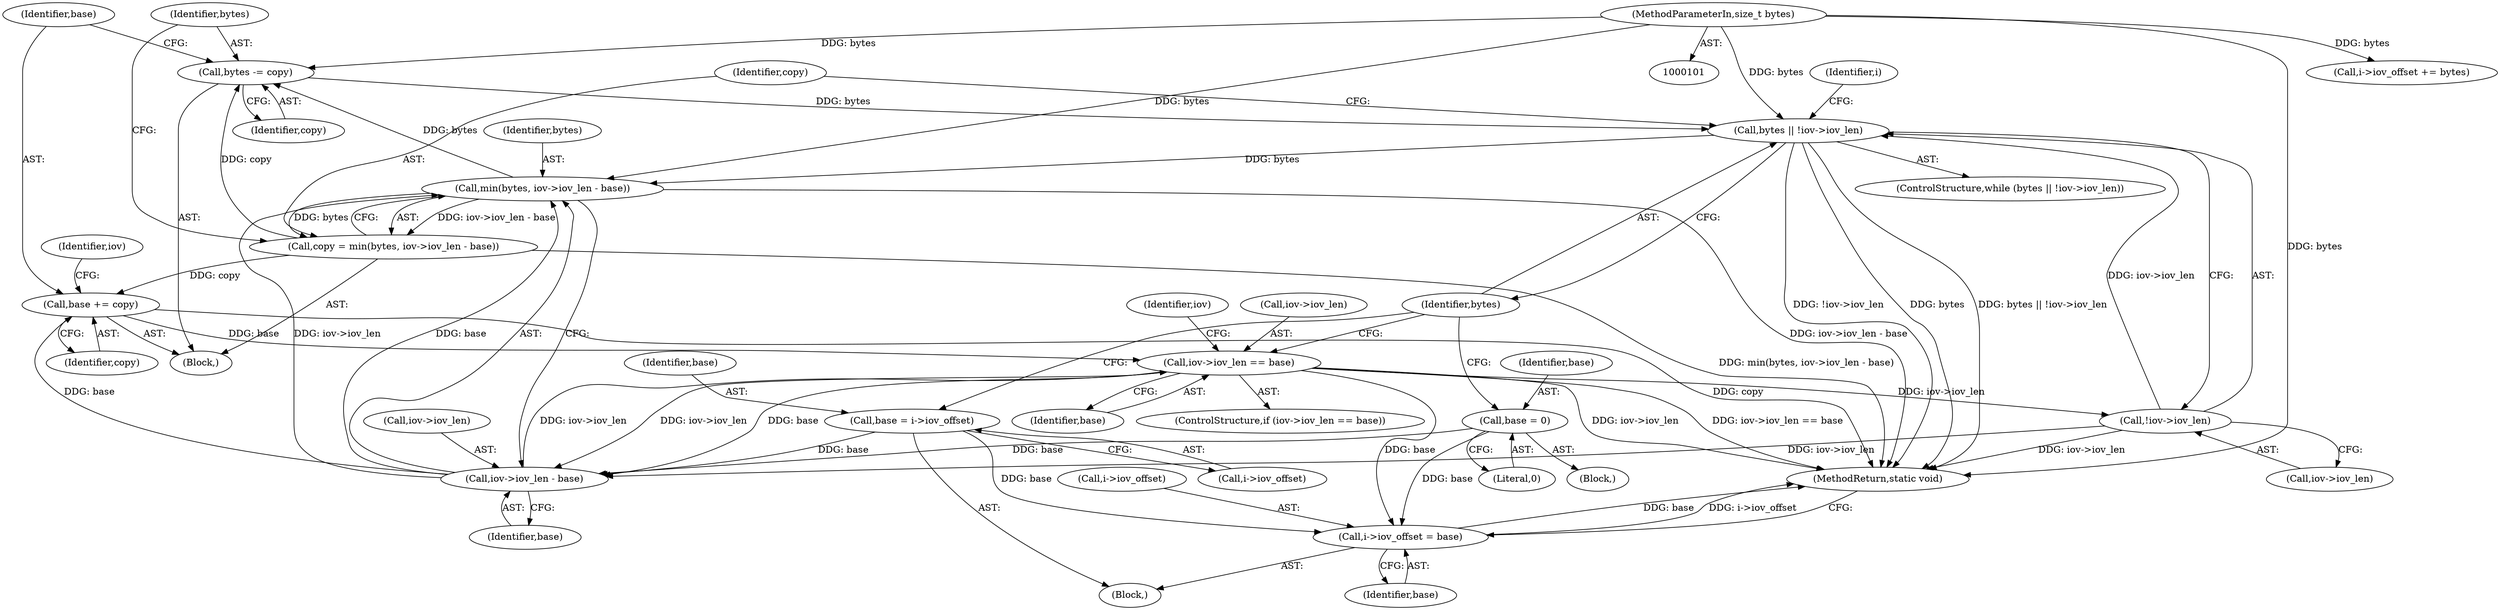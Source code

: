 digraph "0_linux_124d3b7041f9a0ca7c43a6293e1cae4576c32fd5@API" {
"1000150" [label="(Call,bytes -= copy)"];
"1000141" [label="(Call,copy = min(bytes, iov->iov_len - base))"];
"1000143" [label="(Call,min(bytes, iov->iov_len - base))"];
"1000133" [label="(Call,bytes || !iov->iov_len)"];
"1000150" [label="(Call,bytes -= copy)"];
"1000103" [label="(MethodParameterIn,size_t bytes)"];
"1000135" [label="(Call,!iov->iov_len)"];
"1000157" [label="(Call,iov->iov_len == base)"];
"1000145" [label="(Call,iov->iov_len - base)"];
"1000165" [label="(Call,base = 0)"];
"1000127" [label="(Call,base = i->iov_offset)"];
"1000153" [label="(Call,base += copy)"];
"1000173" [label="(Call,i->iov_offset = base)"];
"1000154" [label="(Identifier,base)"];
"1000128" [label="(Identifier,base)"];
"1000135" [label="(Call,!iov->iov_len)"];
"1000142" [label="(Identifier,copy)"];
"1000119" [label="(Block,)"];
"1000149" [label="(Identifier,base)"];
"1000155" [label="(Identifier,copy)"];
"1000139" [label="(Block,)"];
"1000113" [label="(Call,i->iov_offset += bytes)"];
"1000174" [label="(Call,i->iov_offset)"];
"1000170" [label="(Identifier,i)"];
"1000166" [label="(Identifier,base)"];
"1000152" [label="(Identifier,copy)"];
"1000159" [label="(Identifier,iov)"];
"1000162" [label="(Block,)"];
"1000145" [label="(Call,iov->iov_len - base)"];
"1000178" [label="(MethodReturn,static void)"];
"1000161" [label="(Identifier,base)"];
"1000151" [label="(Identifier,bytes)"];
"1000177" [label="(Identifier,base)"];
"1000153" [label="(Call,base += copy)"];
"1000144" [label="(Identifier,bytes)"];
"1000143" [label="(Call,min(bytes, iov->iov_len - base))"];
"1000150" [label="(Call,bytes -= copy)"];
"1000164" [label="(Identifier,iov)"];
"1000173" [label="(Call,i->iov_offset = base)"];
"1000132" [label="(ControlStructure,while (bytes || !iov->iov_len))"];
"1000127" [label="(Call,base = i->iov_offset)"];
"1000165" [label="(Call,base = 0)"];
"1000146" [label="(Call,iov->iov_len)"];
"1000141" [label="(Call,copy = min(bytes, iov->iov_len - base))"];
"1000156" [label="(ControlStructure,if (iov->iov_len == base))"];
"1000158" [label="(Call,iov->iov_len)"];
"1000133" [label="(Call,bytes || !iov->iov_len)"];
"1000103" [label="(MethodParameterIn,size_t bytes)"];
"1000136" [label="(Call,iov->iov_len)"];
"1000129" [label="(Call,i->iov_offset)"];
"1000167" [label="(Literal,0)"];
"1000134" [label="(Identifier,bytes)"];
"1000157" [label="(Call,iov->iov_len == base)"];
"1000150" -> "1000139"  [label="AST: "];
"1000150" -> "1000152"  [label="CFG: "];
"1000151" -> "1000150"  [label="AST: "];
"1000152" -> "1000150"  [label="AST: "];
"1000154" -> "1000150"  [label="CFG: "];
"1000150" -> "1000133"  [label="DDG: bytes"];
"1000141" -> "1000150"  [label="DDG: copy"];
"1000143" -> "1000150"  [label="DDG: bytes"];
"1000103" -> "1000150"  [label="DDG: bytes"];
"1000141" -> "1000139"  [label="AST: "];
"1000141" -> "1000143"  [label="CFG: "];
"1000142" -> "1000141"  [label="AST: "];
"1000143" -> "1000141"  [label="AST: "];
"1000151" -> "1000141"  [label="CFG: "];
"1000141" -> "1000178"  [label="DDG: min(bytes, iov->iov_len - base)"];
"1000143" -> "1000141"  [label="DDG: bytes"];
"1000143" -> "1000141"  [label="DDG: iov->iov_len - base"];
"1000141" -> "1000153"  [label="DDG: copy"];
"1000143" -> "1000145"  [label="CFG: "];
"1000144" -> "1000143"  [label="AST: "];
"1000145" -> "1000143"  [label="AST: "];
"1000143" -> "1000178"  [label="DDG: iov->iov_len - base"];
"1000133" -> "1000143"  [label="DDG: bytes"];
"1000103" -> "1000143"  [label="DDG: bytes"];
"1000145" -> "1000143"  [label="DDG: iov->iov_len"];
"1000145" -> "1000143"  [label="DDG: base"];
"1000133" -> "1000132"  [label="AST: "];
"1000133" -> "1000134"  [label="CFG: "];
"1000133" -> "1000135"  [label="CFG: "];
"1000134" -> "1000133"  [label="AST: "];
"1000135" -> "1000133"  [label="AST: "];
"1000142" -> "1000133"  [label="CFG: "];
"1000170" -> "1000133"  [label="CFG: "];
"1000133" -> "1000178"  [label="DDG: bytes"];
"1000133" -> "1000178"  [label="DDG: bytes || !iov->iov_len"];
"1000133" -> "1000178"  [label="DDG: !iov->iov_len"];
"1000103" -> "1000133"  [label="DDG: bytes"];
"1000135" -> "1000133"  [label="DDG: iov->iov_len"];
"1000103" -> "1000101"  [label="AST: "];
"1000103" -> "1000178"  [label="DDG: bytes"];
"1000103" -> "1000113"  [label="DDG: bytes"];
"1000135" -> "1000136"  [label="CFG: "];
"1000136" -> "1000135"  [label="AST: "];
"1000135" -> "1000178"  [label="DDG: iov->iov_len"];
"1000157" -> "1000135"  [label="DDG: iov->iov_len"];
"1000135" -> "1000145"  [label="DDG: iov->iov_len"];
"1000157" -> "1000156"  [label="AST: "];
"1000157" -> "1000161"  [label="CFG: "];
"1000158" -> "1000157"  [label="AST: "];
"1000161" -> "1000157"  [label="AST: "];
"1000134" -> "1000157"  [label="CFG: "];
"1000164" -> "1000157"  [label="CFG: "];
"1000157" -> "1000178"  [label="DDG: iov->iov_len == base"];
"1000157" -> "1000178"  [label="DDG: iov->iov_len"];
"1000157" -> "1000145"  [label="DDG: iov->iov_len"];
"1000157" -> "1000145"  [label="DDG: base"];
"1000145" -> "1000157"  [label="DDG: iov->iov_len"];
"1000153" -> "1000157"  [label="DDG: base"];
"1000157" -> "1000173"  [label="DDG: base"];
"1000145" -> "1000149"  [label="CFG: "];
"1000146" -> "1000145"  [label="AST: "];
"1000149" -> "1000145"  [label="AST: "];
"1000165" -> "1000145"  [label="DDG: base"];
"1000127" -> "1000145"  [label="DDG: base"];
"1000145" -> "1000153"  [label="DDG: base"];
"1000165" -> "1000162"  [label="AST: "];
"1000165" -> "1000167"  [label="CFG: "];
"1000166" -> "1000165"  [label="AST: "];
"1000167" -> "1000165"  [label="AST: "];
"1000134" -> "1000165"  [label="CFG: "];
"1000165" -> "1000173"  [label="DDG: base"];
"1000127" -> "1000119"  [label="AST: "];
"1000127" -> "1000129"  [label="CFG: "];
"1000128" -> "1000127"  [label="AST: "];
"1000129" -> "1000127"  [label="AST: "];
"1000134" -> "1000127"  [label="CFG: "];
"1000127" -> "1000173"  [label="DDG: base"];
"1000153" -> "1000139"  [label="AST: "];
"1000153" -> "1000155"  [label="CFG: "];
"1000154" -> "1000153"  [label="AST: "];
"1000155" -> "1000153"  [label="AST: "];
"1000159" -> "1000153"  [label="CFG: "];
"1000153" -> "1000178"  [label="DDG: copy"];
"1000173" -> "1000119"  [label="AST: "];
"1000173" -> "1000177"  [label="CFG: "];
"1000174" -> "1000173"  [label="AST: "];
"1000177" -> "1000173"  [label="AST: "];
"1000178" -> "1000173"  [label="CFG: "];
"1000173" -> "1000178"  [label="DDG: base"];
"1000173" -> "1000178"  [label="DDG: i->iov_offset"];
}
